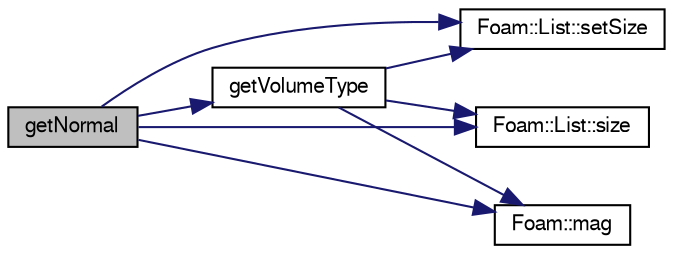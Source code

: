 digraph "getNormal"
{
  bgcolor="transparent";
  edge [fontname="FreeSans",fontsize="10",labelfontname="FreeSans",labelfontsize="10"];
  node [fontname="FreeSans",fontsize="10",shape=record];
  rankdir="LR";
  Node135 [label="getNormal",height=0.2,width=0.4,color="black", fillcolor="grey75", style="filled", fontcolor="black"];
  Node135 -> Node136 [color="midnightblue",fontsize="10",style="solid",fontname="FreeSans"];
  Node136 [label="getVolumeType",height=0.2,width=0.4,color="black",URL="$a25214.html#a1d3ba31549036f01425643d189858d2a",tooltip="Determine type (inside/outside/mixed) for point. unknown if. "];
  Node136 -> Node137 [color="midnightblue",fontsize="10",style="solid",fontname="FreeSans"];
  Node137 [label="Foam::List::setSize",height=0.2,width=0.4,color="black",URL="$a25694.html#aedb985ffeaf1bdbfeccc2a8730405703",tooltip="Reset size of List. "];
  Node136 -> Node138 [color="midnightblue",fontsize="10",style="solid",fontname="FreeSans"];
  Node138 [label="Foam::List::size",height=0.2,width=0.4,color="black",URL="$a25694.html#a8a5f6fa29bd4b500caf186f60245b384",tooltip="Override size to be inconsistent with allocated storage. "];
  Node136 -> Node139 [color="midnightblue",fontsize="10",style="solid",fontname="FreeSans"];
  Node139 [label="Foam::mag",height=0.2,width=0.4,color="black",URL="$a21124.html#a929da2a3fdcf3dacbbe0487d3a330dae"];
  Node135 -> Node139 [color="midnightblue",fontsize="10",style="solid",fontname="FreeSans"];
  Node135 -> Node137 [color="midnightblue",fontsize="10",style="solid",fontname="FreeSans"];
  Node135 -> Node138 [color="midnightblue",fontsize="10",style="solid",fontname="FreeSans"];
}
